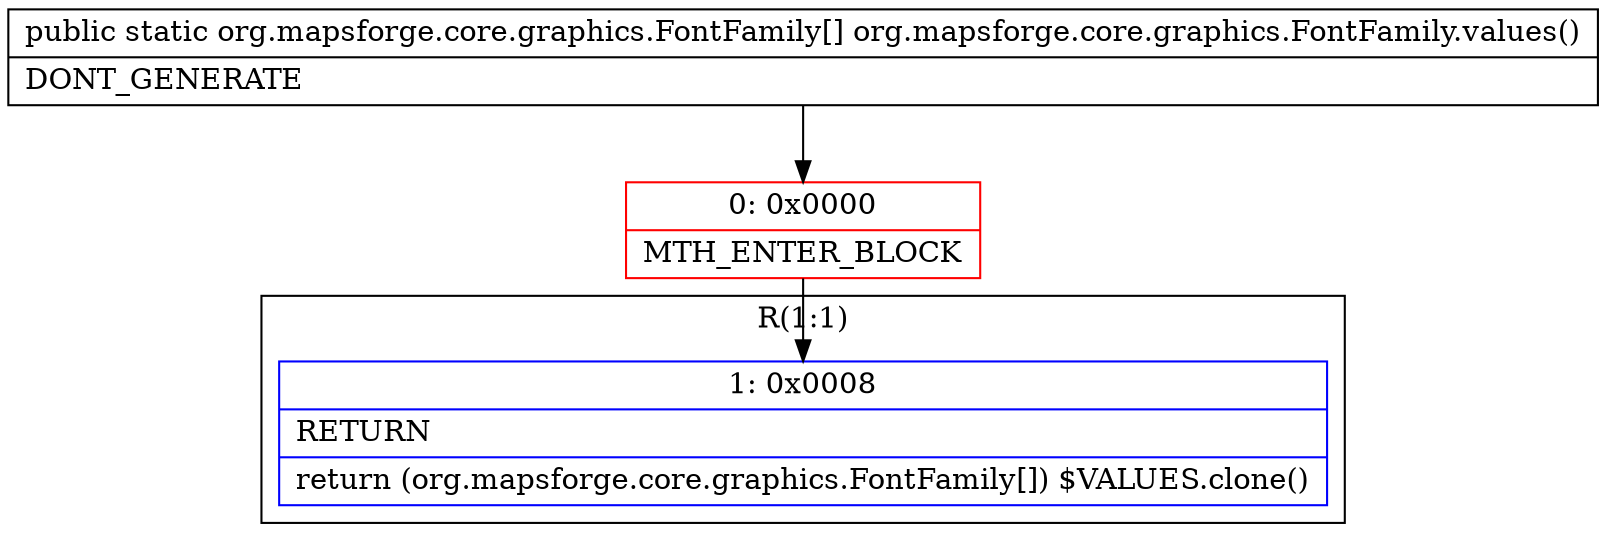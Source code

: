 digraph "CFG fororg.mapsforge.core.graphics.FontFamily.values()[Lorg\/mapsforge\/core\/graphics\/FontFamily;" {
subgraph cluster_Region_1995760809 {
label = "R(1:1)";
node [shape=record,color=blue];
Node_1 [shape=record,label="{1\:\ 0x0008|RETURN\l|return (org.mapsforge.core.graphics.FontFamily[]) $VALUES.clone()\l}"];
}
Node_0 [shape=record,color=red,label="{0\:\ 0x0000|MTH_ENTER_BLOCK\l}"];
MethodNode[shape=record,label="{public static org.mapsforge.core.graphics.FontFamily[] org.mapsforge.core.graphics.FontFamily.values()  | DONT_GENERATE\l}"];
MethodNode -> Node_0;
Node_0 -> Node_1;
}

